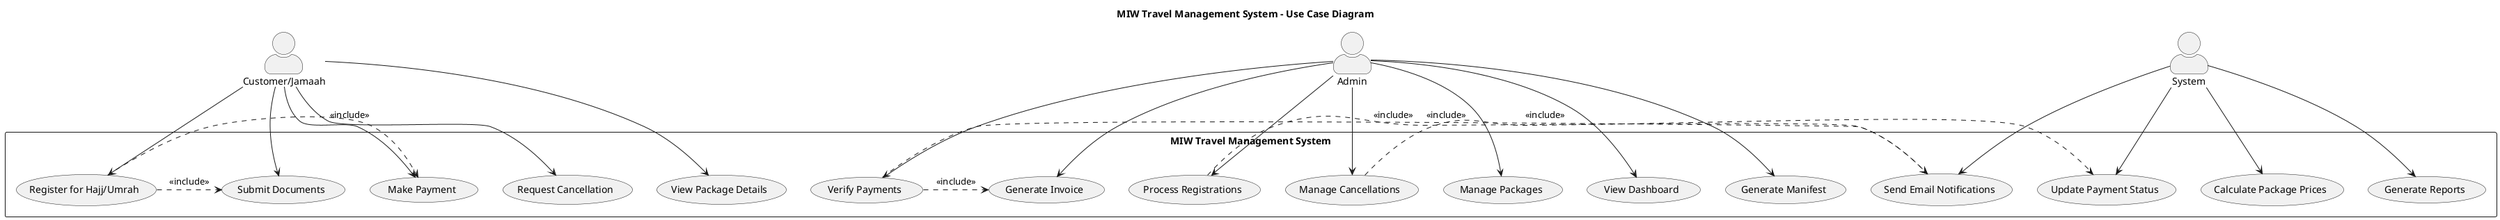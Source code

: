 @startuml MIW_Use_Case_Diagram
skinparam actorStyle awesome

title MIW Travel Management System - Use Case Diagram

' Actors
actor "Customer/Jamaah" as Customer
actor "Admin" as Admin
actor "System" as System

rectangle "MIW Travel Management System" {
    ' Customer Use Cases
    usecase "Register for Hajj/Umrah" as Register
    usecase "Submit Documents" as Documents
    usecase "Make Payment" as Payment
    usecase "Request Cancellation" as Cancel
    usecase "View Package Details" as ViewPackage

    ' Admin Use Cases
    usecase "Manage Packages" as ManagePackages
    usecase "Verify Payments" as VerifyPayments
    usecase "Process Registrations" as ProcessReg
    usecase "Manage Cancellations" as ManageCancel
    usecase "Generate Invoice" as GenInvoice
    usecase "View Dashboard" as ViewDashboard
    usecase "Send Email Notifications" as SendEmail
    usecase "Generate Manifest" as GenManifest

    ' System Use Cases
    usecase "Calculate Package Prices" as CalcPrice
    usecase "Generate Reports" as GenReports
    usecase "Update Payment Status" as UpdatePayment
}

' Customer Relationships
Customer --> Register
Customer --> Documents
Customer --> Payment
Customer --> Cancel
Customer --> ViewPackage

' Admin Relationships
Admin --> ManagePackages
Admin --> VerifyPayments
Admin --> ProcessReg
Admin --> ManageCancel
Admin --> GenInvoice
Admin --> ViewDashboard
Admin --> GenManifest

' System Relationships
System --> CalcPrice
System --> GenReports
System --> UpdatePayment
System --> SendEmail

' Include Relationships
Register .> Documents : <<include>>
Register .> Payment : <<include>>
VerifyPayments .> GenInvoice : <<include>>
VerifyPayments .> SendEmail : <<include>>
ProcessReg .> SendEmail : <<include>>
ManageCancel .> UpdatePayment : <<include>>

@enduml
